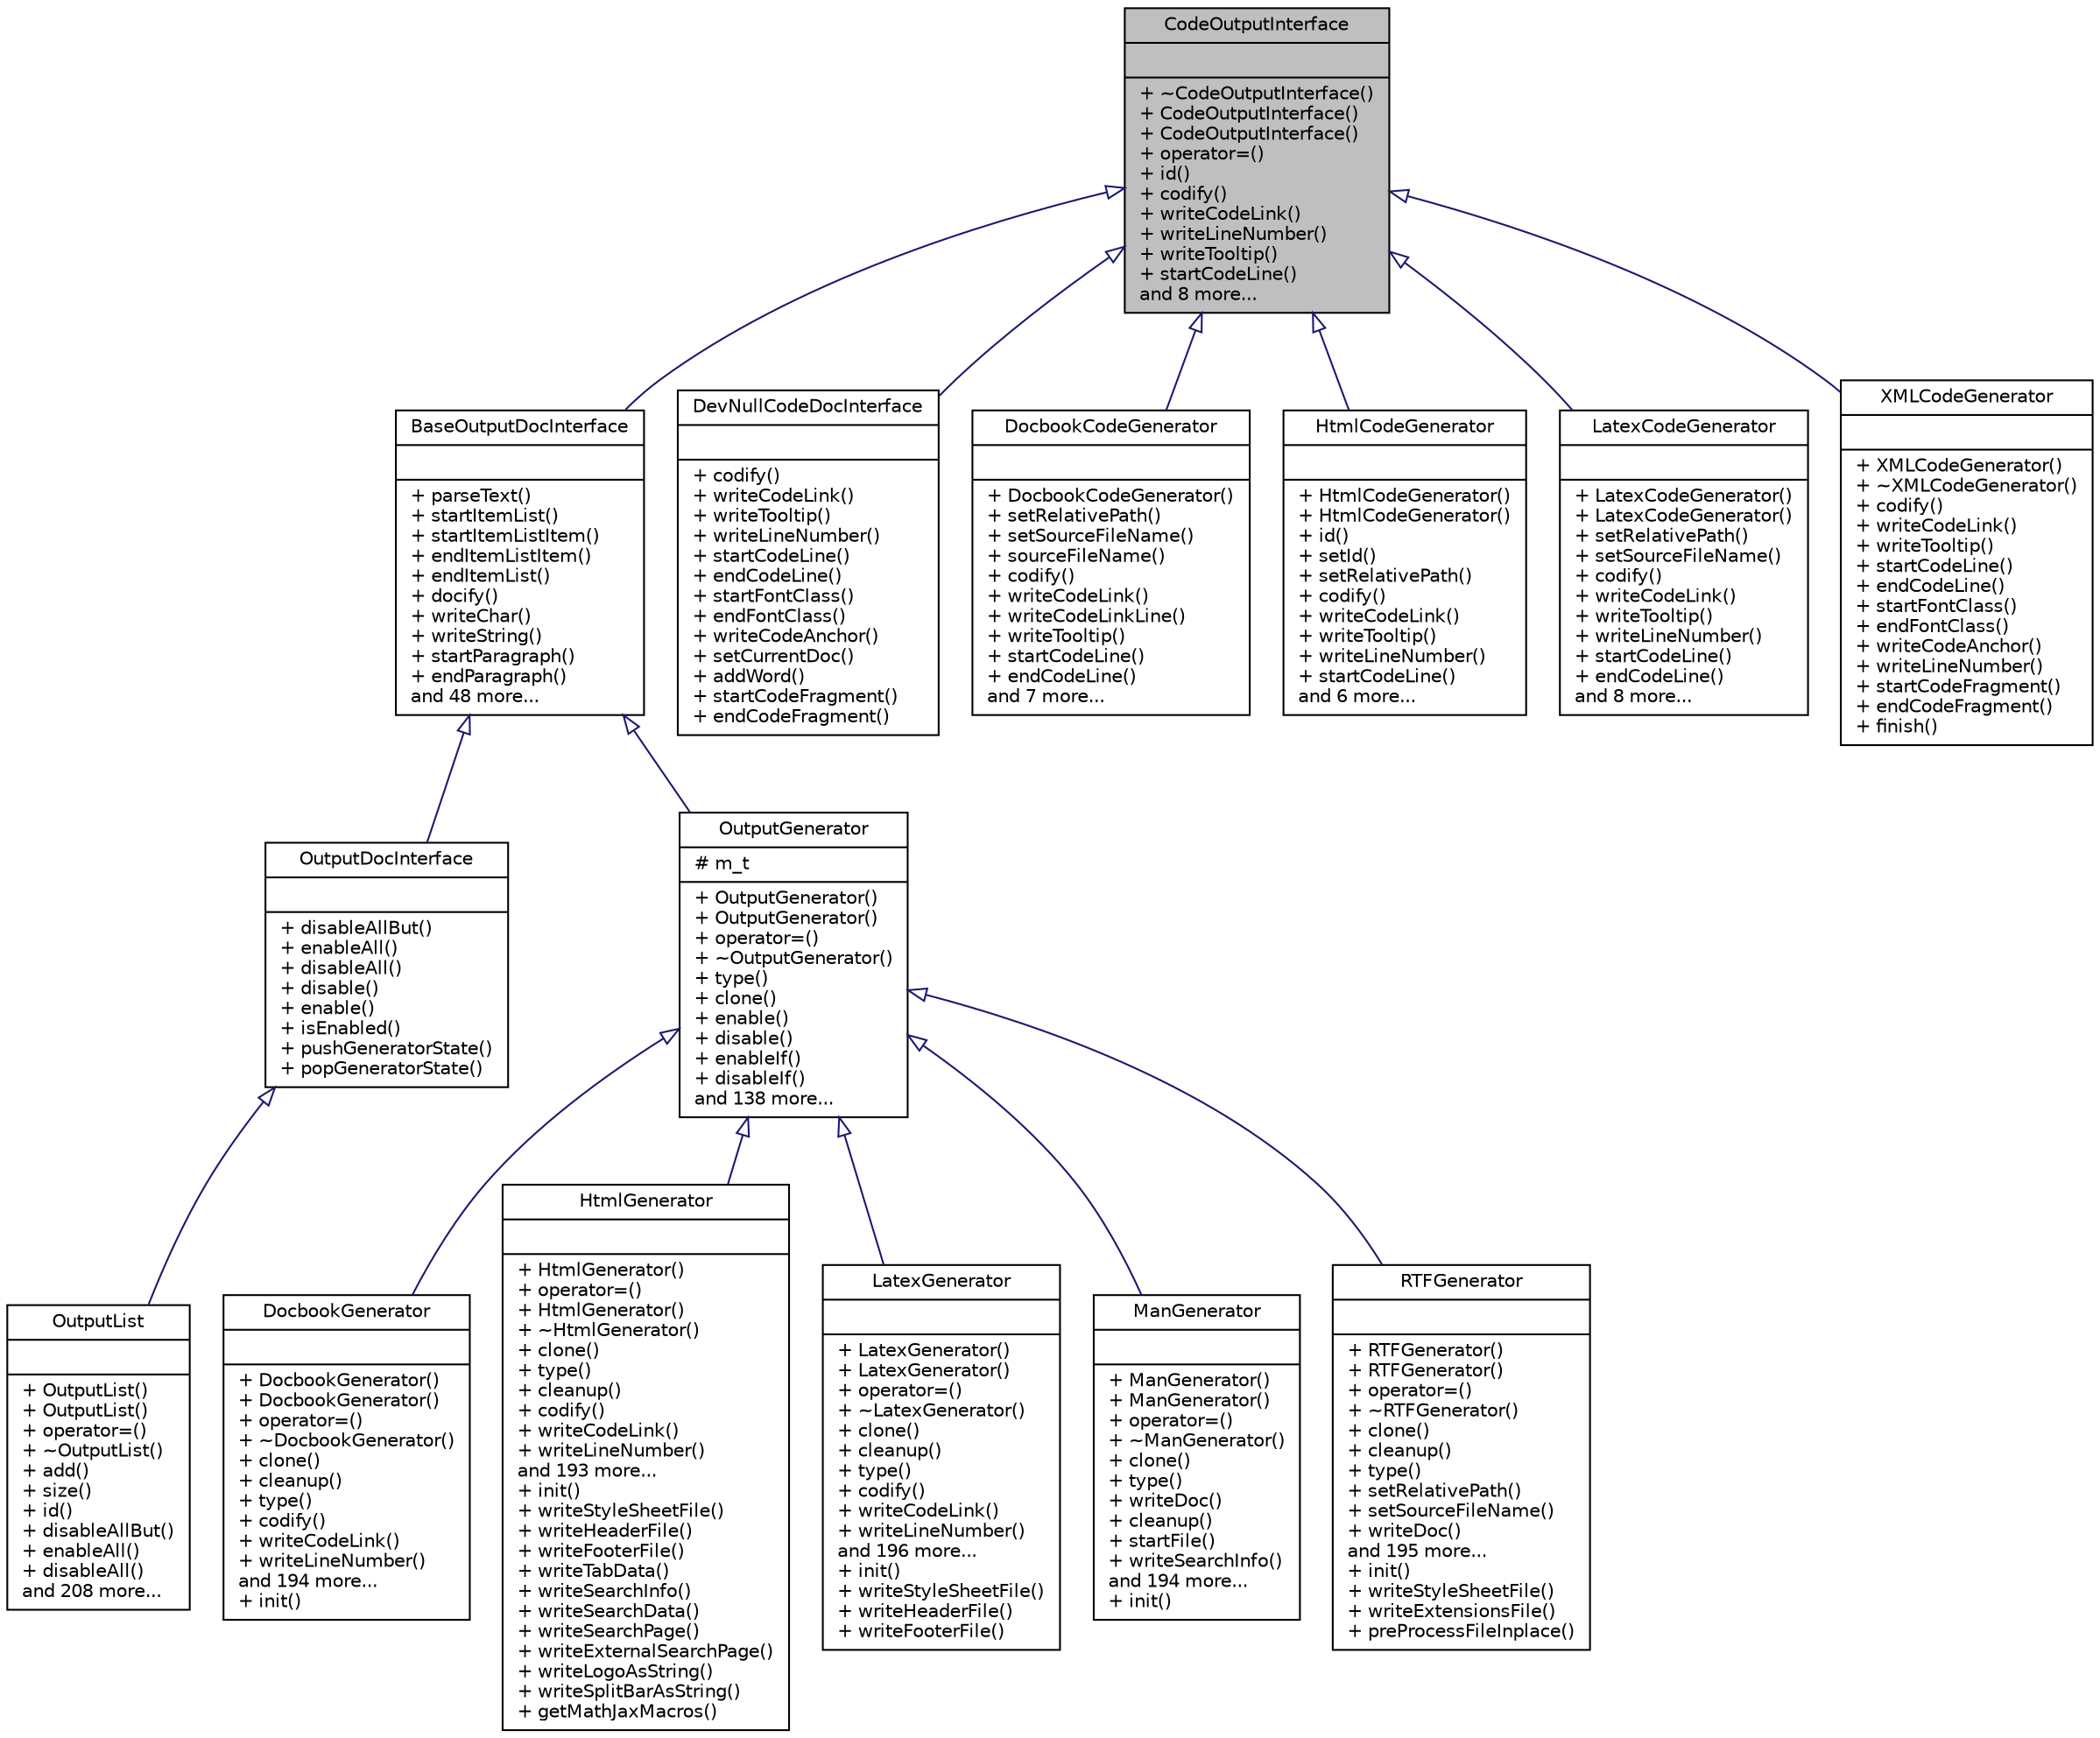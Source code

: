 digraph "CodeOutputInterface"
{
 // LATEX_PDF_SIZE
  edge [fontname="Helvetica",fontsize="10",labelfontname="Helvetica",labelfontsize="10"];
  node [fontname="Helvetica",fontsize="10",shape=record];
  Node1 [label="{CodeOutputInterface\n||+ ~CodeOutputInterface()\l+ CodeOutputInterface()\l+ CodeOutputInterface()\l+ operator=()\l+ id()\l+ codify()\l+ writeCodeLink()\l+ writeLineNumber()\l+ writeTooltip()\l+ startCodeLine()\land 8 more...\l}",height=0.2,width=0.4,color="black", fillcolor="grey75", style="filled", fontcolor="black",tooltip=" "];
  Node1 -> Node2 [dir="back",color="midnightblue",fontsize="10",style="solid",arrowtail="onormal"];
  Node2 [label="{BaseOutputDocInterface\n||+ parseText()\l+ startItemList()\l+ startItemListItem()\l+ endItemListItem()\l+ endItemList()\l+ docify()\l+ writeChar()\l+ writeString()\l+ startParagraph()\l+ endParagraph()\land 48 more...\l}",height=0.2,width=0.4,color="black", fillcolor="white", style="filled",URL="$classBaseOutputDocInterface.html",tooltip=" "];
  Node2 -> Node3 [dir="back",color="midnightblue",fontsize="10",style="solid",arrowtail="onormal"];
  Node3 [label="{OutputDocInterface\n||+ disableAllBut()\l+ enableAll()\l+ disableAll()\l+ disable()\l+ enable()\l+ isEnabled()\l+ pushGeneratorState()\l+ popGeneratorState()\l}",height=0.2,width=0.4,color="black", fillcolor="white", style="filled",URL="$classOutputDocInterface.html",tooltip=" "];
  Node3 -> Node4 [dir="back",color="midnightblue",fontsize="10",style="solid",arrowtail="onormal"];
  Node4 [label="{OutputList\n||+ OutputList()\l+ OutputList()\l+ operator=()\l+ ~OutputList()\l+ add()\l+ size()\l+ id()\l+ disableAllBut()\l+ enableAll()\l+ disableAll()\land 208 more...\l}",height=0.2,width=0.4,color="black", fillcolor="white", style="filled",URL="$classOutputList.html",tooltip=" "];
  Node2 -> Node5 [dir="back",color="midnightblue",fontsize="10",style="solid",arrowtail="onormal"];
  Node5 [label="{OutputGenerator\n|# m_t\l|+ OutputGenerator()\l+ OutputGenerator()\l+ operator=()\l+ ~OutputGenerator()\l+ type()\l+ clone()\l+ enable()\l+ disable()\l+ enableIf()\l+ disableIf()\land 138 more...\l}",height=0.2,width=0.4,color="black", fillcolor="white", style="filled",URL="$classOutputGenerator.html",tooltip=" "];
  Node5 -> Node6 [dir="back",color="midnightblue",fontsize="10",style="solid",arrowtail="onormal"];
  Node6 [label="{DocbookGenerator\n||+ DocbookGenerator()\l+ DocbookGenerator()\l+ operator=()\l+ ~DocbookGenerator()\l+ clone()\l+ cleanup()\l+ type()\l+ codify()\l+ writeCodeLink()\l+ writeLineNumber()\land 194 more...\l+ init()\l}",height=0.2,width=0.4,color="black", fillcolor="white", style="filled",URL="$classDocbookGenerator.html",tooltip=" "];
  Node5 -> Node7 [dir="back",color="midnightblue",fontsize="10",style="solid",arrowtail="onormal"];
  Node7 [label="{HtmlGenerator\n||+ HtmlGenerator()\l+ operator=()\l+ HtmlGenerator()\l+ ~HtmlGenerator()\l+ clone()\l+ type()\l+ cleanup()\l+ codify()\l+ writeCodeLink()\l+ writeLineNumber()\land 193 more...\l+ init()\l+ writeStyleSheetFile()\l+ writeHeaderFile()\l+ writeFooterFile()\l+ writeTabData()\l+ writeSearchInfo()\l+ writeSearchData()\l+ writeSearchPage()\l+ writeExternalSearchPage()\l+ writeLogoAsString()\l+ writeSplitBarAsString()\l+ getMathJaxMacros()\l}",height=0.2,width=0.4,color="black", fillcolor="white", style="filled",URL="$classHtmlGenerator.html",tooltip=" "];
  Node5 -> Node8 [dir="back",color="midnightblue",fontsize="10",style="solid",arrowtail="onormal"];
  Node8 [label="{LatexGenerator\n||+ LatexGenerator()\l+ LatexGenerator()\l+ operator=()\l+ ~LatexGenerator()\l+ clone()\l+ cleanup()\l+ type()\l+ codify()\l+ writeCodeLink()\l+ writeLineNumber()\land 196 more...\l+ init()\l+ writeStyleSheetFile()\l+ writeHeaderFile()\l+ writeFooterFile()\l}",height=0.2,width=0.4,color="black", fillcolor="white", style="filled",URL="$classLatexGenerator.html",tooltip=" "];
  Node5 -> Node9 [dir="back",color="midnightblue",fontsize="10",style="solid",arrowtail="onormal"];
  Node9 [label="{ManGenerator\n||+ ManGenerator()\l+ ManGenerator()\l+ operator=()\l+ ~ManGenerator()\l+ clone()\l+ type()\l+ writeDoc()\l+ cleanup()\l+ startFile()\l+ writeSearchInfo()\land 194 more...\l+ init()\l}",height=0.2,width=0.4,color="black", fillcolor="white", style="filled",URL="$classManGenerator.html",tooltip=" "];
  Node5 -> Node10 [dir="back",color="midnightblue",fontsize="10",style="solid",arrowtail="onormal"];
  Node10 [label="{RTFGenerator\n||+ RTFGenerator()\l+ RTFGenerator()\l+ operator=()\l+ ~RTFGenerator()\l+ clone()\l+ cleanup()\l+ type()\l+ setRelativePath()\l+ setSourceFileName()\l+ writeDoc()\land 195 more...\l+ init()\l+ writeStyleSheetFile()\l+ writeExtensionsFile()\l+ preProcessFileInplace()\l}",height=0.2,width=0.4,color="black", fillcolor="white", style="filled",URL="$classRTFGenerator.html",tooltip=" "];
  Node1 -> Node11 [dir="back",color="midnightblue",fontsize="10",style="solid",arrowtail="onormal"];
  Node11 [label="{DevNullCodeDocInterface\n||+ codify()\l+ writeCodeLink()\l+ writeTooltip()\l+ writeLineNumber()\l+ startCodeLine()\l+ endCodeLine()\l+ startFontClass()\l+ endFontClass()\l+ writeCodeAnchor()\l+ setCurrentDoc()\l+ addWord()\l+ startCodeFragment()\l+ endCodeFragment()\l}",height=0.2,width=0.4,color="black", fillcolor="white", style="filled",URL="$classDevNullCodeDocInterface.html",tooltip=" "];
  Node1 -> Node12 [dir="back",color="midnightblue",fontsize="10",style="solid",arrowtail="onormal"];
  Node12 [label="{DocbookCodeGenerator\n||+ DocbookCodeGenerator()\l+ setRelativePath()\l+ setSourceFileName()\l+ sourceFileName()\l+ codify()\l+ writeCodeLink()\l+ writeCodeLinkLine()\l+ writeTooltip()\l+ startCodeLine()\l+ endCodeLine()\land 7 more...\l}",height=0.2,width=0.4,color="black", fillcolor="white", style="filled",URL="$classDocbookCodeGenerator.html",tooltip=" "];
  Node1 -> Node13 [dir="back",color="midnightblue",fontsize="10",style="solid",arrowtail="onormal"];
  Node13 [label="{HtmlCodeGenerator\n||+ HtmlCodeGenerator()\l+ HtmlCodeGenerator()\l+ id()\l+ setId()\l+ setRelativePath()\l+ codify()\l+ writeCodeLink()\l+ writeTooltip()\l+ writeLineNumber()\l+ startCodeLine()\land 6 more...\l}",height=0.2,width=0.4,color="black", fillcolor="white", style="filled",URL="$classHtmlCodeGenerator.html",tooltip=" "];
  Node1 -> Node14 [dir="back",color="midnightblue",fontsize="10",style="solid",arrowtail="onormal"];
  Node14 [label="{LatexCodeGenerator\n||+ LatexCodeGenerator()\l+ LatexCodeGenerator()\l+ setRelativePath()\l+ setSourceFileName()\l+ codify()\l+ writeCodeLink()\l+ writeTooltip()\l+ writeLineNumber()\l+ startCodeLine()\l+ endCodeLine()\land 8 more...\l}",height=0.2,width=0.4,color="black", fillcolor="white", style="filled",URL="$classLatexCodeGenerator.html",tooltip=" "];
  Node1 -> Node15 [dir="back",color="midnightblue",fontsize="10",style="solid",arrowtail="onormal"];
  Node15 [label="{XMLCodeGenerator\n||+ XMLCodeGenerator()\l+ ~XMLCodeGenerator()\l+ codify()\l+ writeCodeLink()\l+ writeTooltip()\l+ startCodeLine()\l+ endCodeLine()\l+ startFontClass()\l+ endFontClass()\l+ writeCodeAnchor()\l+ writeLineNumber()\l+ startCodeFragment()\l+ endCodeFragment()\l+ finish()\l}",height=0.2,width=0.4,color="black", fillcolor="white", style="filled",URL="$classXMLCodeGenerator.html",tooltip=" "];
}
